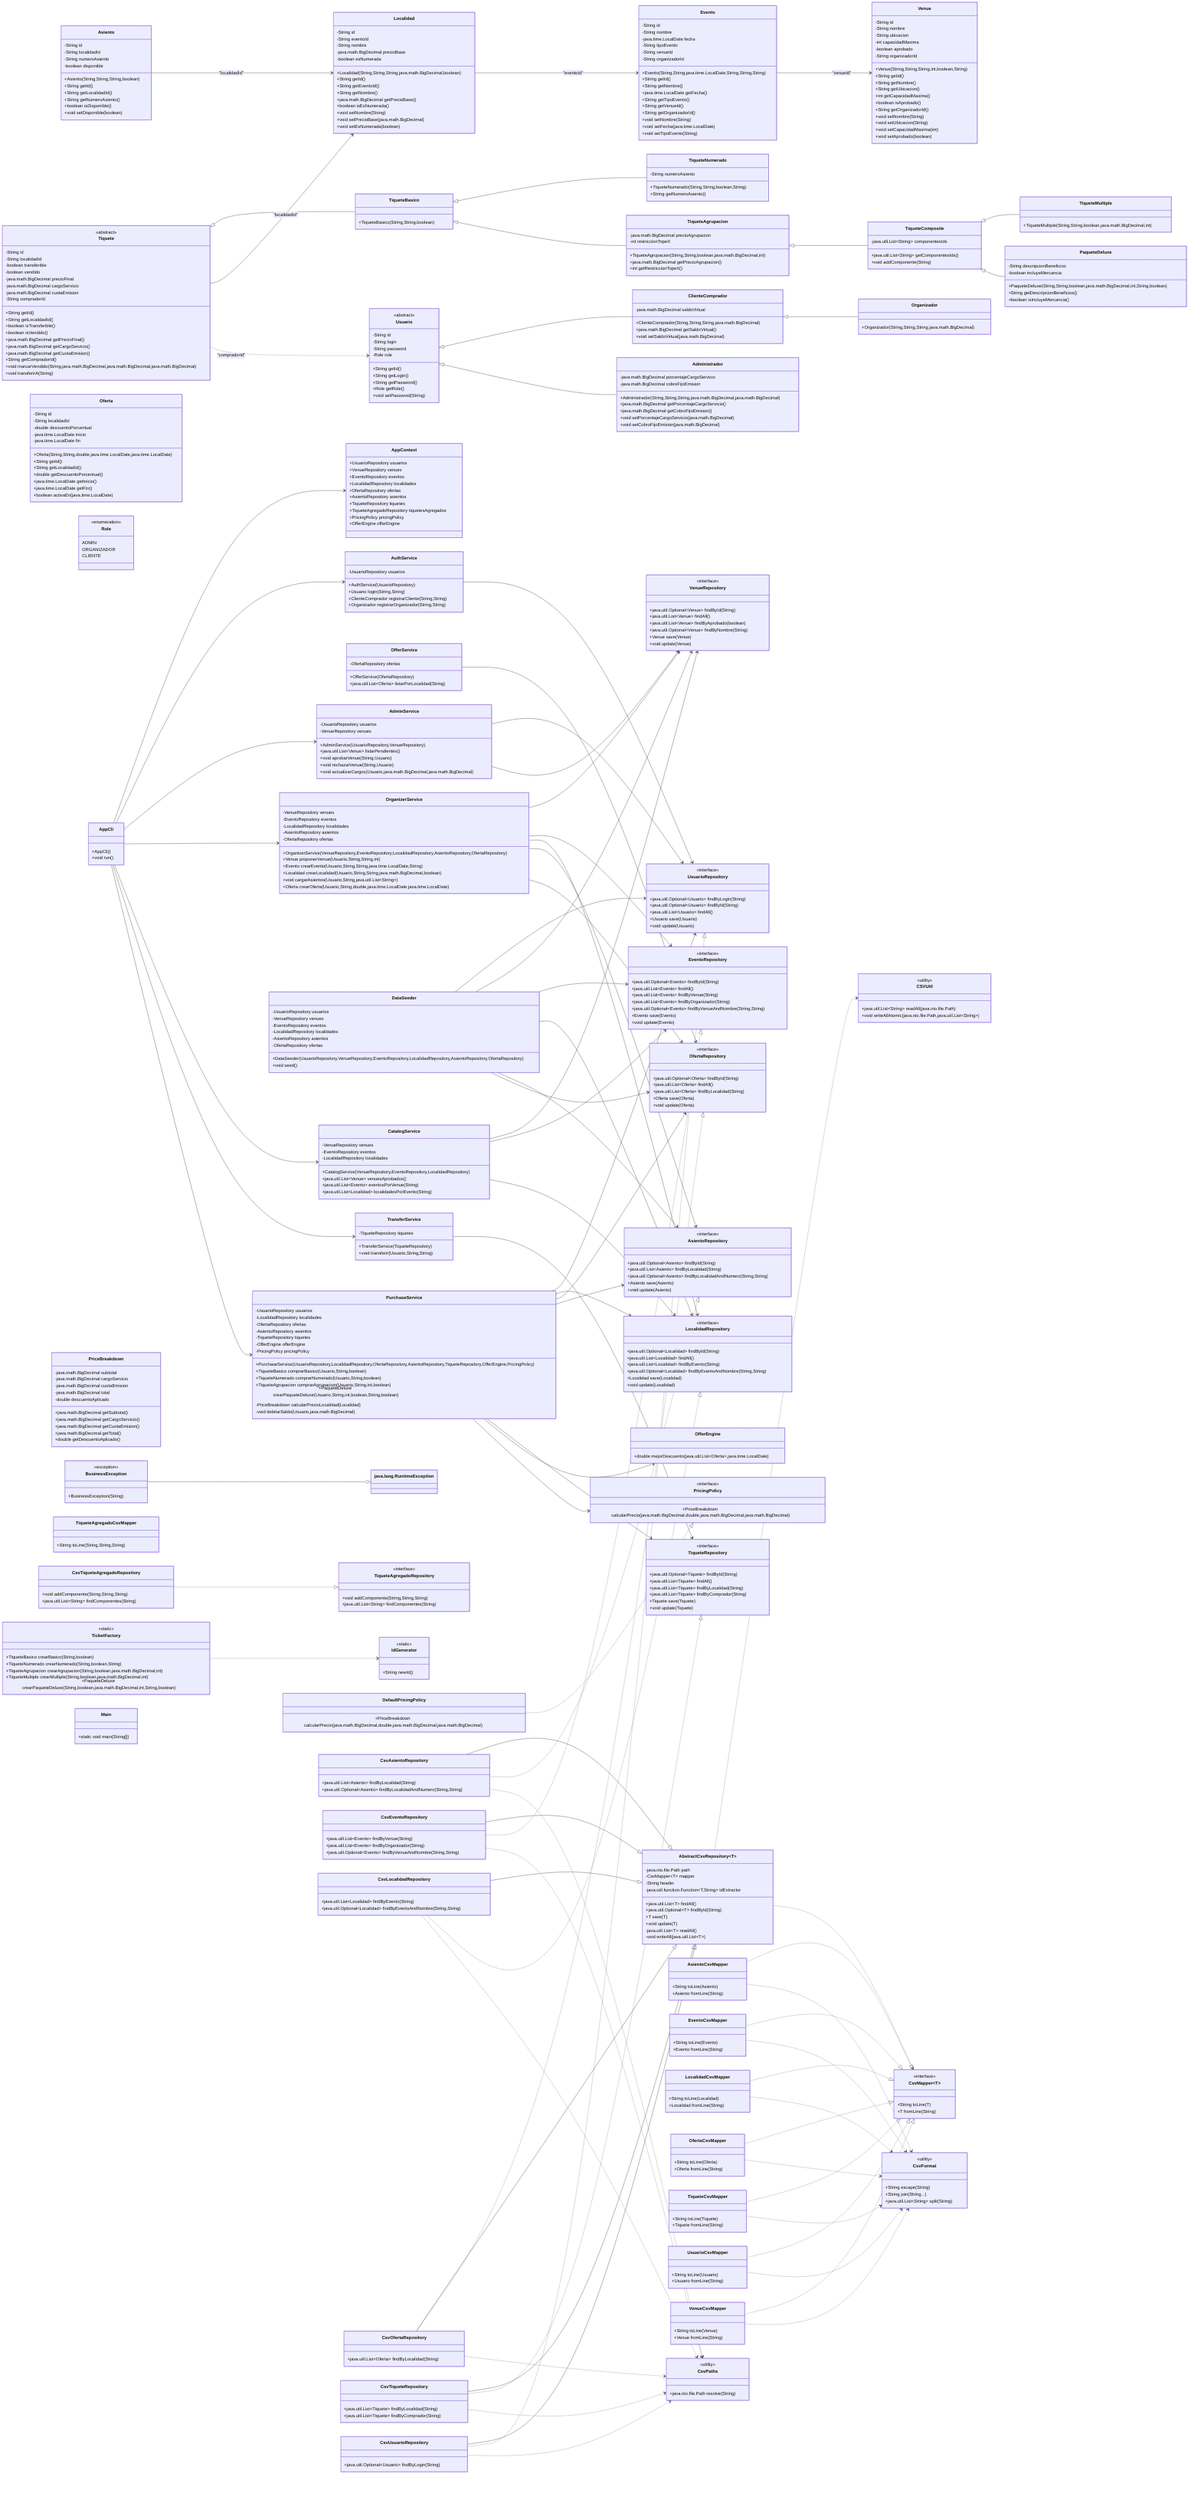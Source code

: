 %% Diagrama de clases (detallado) - Proyecto1
%% Incluye clases, atributos, métodos públicos clave y relaciones
classDiagram
direction LR

%% ===================== application.service =====================
class AppContext {
  +UsuarioRepository usuarios
  +VenueRepository venues
  +EventoRepository eventos
  +LocalidadRepository localidades
  +OfertaRepository ofertas
  +AsientoRepository asientos
  +TiqueteRepository tiquetes
  +TiqueteAgregadoRepository tiquetesAgregados
  +PricingPolicy pricingPolicy
  +OfferEngine offerEngine
}

class AuthService {
  -UsuarioRepository usuarios
  +AuthService(UsuarioRepository)
  +Usuario login(String,String)
  +ClienteComprador registrarCliente(String,String)
  +Organizador registrarOrganizador(String,String)
}

class AdminService {
  -UsuarioRepository usuarios
  -VenueRepository venues
  +AdminService(UsuarioRepository,VenueRepository)
  +java.util.List~Venue~ listarPendientes()
  +void aprobarVenue(String,Usuario)
  +void rechazarVenue(String,Usuario)
  +void actualizarCargos(Usuario,java.math.BigDecimal,java.math.BigDecimal)
}

class OrganizerService {
  -VenueRepository venues
  -EventoRepository eventos
  -LocalidadRepository localidades
  -AsientoRepository asientos
  -OfertaRepository ofertas
  +OrganizerService(VenueRepository,EventoRepository,LocalidadRepository,AsientoRepository,OfertaRepository)
  +Venue proponerVenue(Usuario,String,String,int)
  +Evento crearEvento(Usuario,String,String,java.time.LocalDate,String)
  +Localidad crearLocalidad(Usuario,String,String,java.math.BigDecimal,boolean)
  +void cargarAsientos(Usuario,String,java.util.List~String~)
  +Oferta crearOferta(Usuario,String,double,java.time.LocalDate,java.time.LocalDate)
}

class CatalogService {
  -VenueRepository venues
  -EventoRepository eventos
  -LocalidadRepository localidades
  +CatalogService(VenueRepository,EventoRepository,LocalidadRepository)
  +java.util.List~Venue~ venuesAprobados()
  +java.util.List~Evento~ eventosPorVenue(String)
  +java.util.List~Localidad~ localidadesPorEvento(String)
}

class OfferService {
  -OfertaRepository ofertas
  +OfferService(OfertaRepository)
  +java.util.List~Oferta~ listarPorLocalidad(String)
}

class PurchaseService {
  -UsuarioRepository usuarios
  -LocalidadRepository localidades
  -OfertaRepository ofertas
  -AsientoRepository asientos
  -TiqueteRepository tiquetes
  -OfferEngine offerEngine
  -PricingPolicy pricingPolicy
  +PurchaseService(UsuarioRepository,LocalidadRepository,OfertaRepository,AsientoRepository,TiqueteRepository,OfferEngine,PricingPolicy)
  +TiqueteBasico comprarBasico(Usuario,String,boolean)
  +TiqueteNumerado comprarNumerado(Usuario,String,boolean)
  +TiqueteAgrupacion comprarAgrupacion(Usuario,String,int,boolean)
  +PaqueteDeluxe crearPaqueteDeluxe(Usuario,String,int,boolean,String,boolean)
  -PriceBreakdown calcularPrecioLocalidad(Localidad)
  -void debitarSaldo(Usuario,java.math.BigDecimal)
}

class TransferService {
  -TiqueteRepository tiquetes
  +TransferService(TiqueteRepository)
  +void transferir(Usuario,String,String)
}

class DataSeeder {
  -UsuarioRepository usuarios
  -VenueRepository venues
  -EventoRepository eventos
  -LocalidadRepository localidades
  -AsientoRepository asientos
  -OfertaRepository ofertas
  +DataSeeder(UsuarioRepository,VenueRepository,EventoRepository,LocalidadRepository,AsientoRepository,OfertaRepository)
  +void seed()
}

%% ===================== domain.exception =====================
class BusinessException {
  <<exception>>
  +BusinessException(String)
}
BusinessException --|> java.lang.RuntimeException

%% ===================== domain.model =====================
class Asiento {
  -String id
  -String localidadId
  -String numeroAsiento
  -boolean disponible
  +Asiento(String,String,String,boolean)
  +String getId()
  +String getLocalidadId()
  +String getNumeroAsiento()
  +boolean isDisponible()
  +void setDisponible(boolean)
}

class Localidad {
  -String id
  -String eventoId
  -String nombre
  -java.math.BigDecimal precioBase
  -boolean esNumerada
  +Localidad(String,String,String,java.math.BigDecimal,boolean)
  +String getId()
  +String getEventoId()
  +String getNombre()
  +java.math.BigDecimal getPrecioBase()
  +boolean isEsNumerada()
  +void setNombre(String)
  +void setPrecioBase(java.math.BigDecimal)
  +void setEsNumerada(boolean)
}

class Evento {
  -String id
  -String nombre
  -java.time.LocalDate fecha
  -String tipoEvento
  -String venueId
  -String organizadorId
  +Evento(String,String,java.time.LocalDate,String,String,String)
  +String getId()
  +String getNombre()
  +java.time.LocalDate getFecha()
  +String getTipoEvento()
  +String getVenueId()
  +String getOrganizadorId()
  +void setNombre(String)
  +void setFecha(java.time.LocalDate)
  +void setTipoEvento(String)
}

class Oferta {
  -String id
  -String localidadId
  -double descuentoPorcentual
  -java.time.LocalDate inicio
  -java.time.LocalDate fin
  +Oferta(String,String,double,java.time.LocalDate,java.time.LocalDate)
  +String getId()
  +String getLocalidadId()
  +double getDescuentoPorcentual()
  +java.time.LocalDate getInicio()
  +java.time.LocalDate getFin()
  +boolean activaEn(java.time.LocalDate)
}

class Venue {
  -String id
  -String nombre
  -String ubicacion
  -int capacidadMaxima
  -boolean aprobado
  -String organizadorId
  +Venue(String,String,String,int,boolean,String)
  +String getId()
  +String getNombre()
  +String getUbicacion()
  +int getCapacidadMaxima()
  +boolean isAprobado()
  +String getOrganizadorId()
  +void setNombre(String)
  +void setUbicacion(String)
  +void setCapacidadMaxima(int)
  +void setAprobado(boolean)
}

class Usuario {
  <<abstract>>
  -String id
  -String login
  -String password
  -Role role
  +String getId()
  +String getLogin()
  +String getPassword()
  +Role getRole()
  +void setPassword(String)
}

class ClienteComprador {
  -java.math.BigDecimal saldoVirtual
  +ClienteComprador(String,String,String,java.math.BigDecimal)
  +java.math.BigDecimal getSaldoVirtual()
  +void setSaldoVirtual(java.math.BigDecimal)
}

class Administrador {
  -java.math.BigDecimal porcentajeCargoServicio
  -java.math.BigDecimal cobroFijoEmision
  +Administrador(String,String,String,java.math.BigDecimal,java.math.BigDecimal)
  +java.math.BigDecimal getPorcentajeCargoServicio()
  +java.math.BigDecimal getCobroFijoEmision()
  +void setPorcentajeCargoServicio(java.math.BigDecimal)
  +void setCobroFijoEmision(java.math.BigDecimal)
}

class Organizador {
  +Organizador(String,String,String,java.math.BigDecimal)
}

class Role {
  <<enumeration>>
  ADMIN
  ORGANIZADOR
  CLIENTE
}

class Tiquete {
  <<abstract>>
  -String id
  -String localidadId
  -boolean transferible
  -boolean vendido
  -java.math.BigDecimal precioFinal
  -java.math.BigDecimal cargoServicio
  -java.math.BigDecimal cuotaEmision
  -String compradorId
  +String getId()
  +String getLocalidadId()
  +boolean isTransferible()
  +boolean isVendido()
  +java.math.BigDecimal getPrecioFinal()
  +java.math.BigDecimal getCargoServicio()
  +java.math.BigDecimal getCuotaEmision()
  +String getCompradorId()
  +void marcarVendido(String,java.math.BigDecimal,java.math.BigDecimal,java.math.BigDecimal)
  +void transferirA(String)
}

class TiqueteBasico {
  +TiqueteBasico(String,String,boolean)
}

class TiqueteNumerado {
  -String numeroAsiento
  +TiqueteNumerado(String,String,boolean,String)
  +String getNumeroAsiento()
}

class TiqueteAgrupacion {
  -java.math.BigDecimal precioAgrupacion
  -int restriccionTopeX
  +TiqueteAgrupacion(String,String,boolean,java.math.BigDecimal,int)
  +java.math.BigDecimal getPrecioAgrupacion()
  +int getRestriccionTopeX()
}

class TiqueteComposite {
  -java.util.List~String~ componentesIds
  +java.util.List~String~ getComponentesIds()
  +void addComponente(String)
}

class TiqueteMultiple {
  +TiqueteMultiple(String,String,boolean,java.math.BigDecimal,int)
}

class PaqueteDeluxe {
  -String descripcionBeneficios
  -boolean incluyeMercancia
  +PaqueteDeluxe(String,String,boolean,java.math.BigDecimal,int,String,boolean)
  +String getDescripcionBeneficios()
  +boolean isIncluyeMercancia()
}

Usuario <|-- ClienteComprador
Usuario <|-- Administrador
ClienteComprador <|-- Organizador
Tiquete <|-- TiqueteBasico
TiqueteBasico <|-- TiqueteNumerado
TiqueteBasico <|-- TiqueteAgrupacion
TiqueteAgrupacion <|-- TiqueteComposite
TiqueteComposite <|-- TiqueteMultiple
TiqueteComposite <|-- PaqueteDeluxe

Localidad --> Evento : "eventoId"
Asiento --> Localidad : "localidadId"
Evento --> Venue : "venueId"
Tiquete --> Localidad : "localidadId"
Tiquete ..> Usuario : "compradorId"

%% ===================== domain.repository =====================
class AsientoRepository {
  <<interface>>
  +java.util.Optional~Asiento~ findById(String)
  +java.util.List~Asiento~ findByLocalidad(String)
  +java.util.Optional~Asiento~ findByLocalidadAndNumero(String,String)
  +Asiento save(Asiento)
  +void update(Asiento)
}
class EventoRepository {
  <<interface>>
  +java.util.Optional~Evento~ findById(String)
  +java.util.List~Evento~ findAll()
  +java.util.List~Evento~ findByVenue(String)
  +java.util.List~Evento~ findByOrganizador(String)
  +java.util.Optional~Evento~ findByVenueAndNombre(String,String)
  +Evento save(Evento)
  +void update(Evento)
}
class LocalidadRepository {
  <<interface>>
  +java.util.Optional~Localidad~ findById(String)
  +java.util.List~Localidad~ findAll()
  +java.util.List~Localidad~ findByEvento(String)
  +java.util.Optional~Localidad~ findByEventoAndNombre(String,String)
  +Localidad save(Localidad)
  +void update(Localidad)
}
class VenueRepository {
  <<interface>>
  +java.util.Optional~Venue~ findById(String)
  +java.util.List~Venue~ findAll()
  +java.util.List~Venue~ findByAprobado(boolean)
  +java.util.Optional~Venue~ findByNombre(String)
  +Venue save(Venue)
  +void update(Venue)
}
class OfertaRepository {
  <<interface>>
  +java.util.Optional~Oferta~ findById(String)
  +java.util.List~Oferta~ findAll()
  +java.util.List~Oferta~ findByLocalidad(String)
  +Oferta save(Oferta)
  +void update(Oferta)
}
class TiqueteRepository {
  <<interface>>
  +java.util.Optional~Tiquete~ findById(String)
  +java.util.List~Tiquete~ findAll()
  +java.util.List~Tiquete~ findByLocalidad(String)
  +java.util.List~Tiquete~ findByComprador(String)
  +Tiquete save(Tiquete)
  +void update(Tiquete)
}
class TiqueteAgregadoRepository {
  <<interface>>
  +void addComponente(String,String,String)
  +java.util.List~String~ findComponentes(String)
}
class UsuarioRepository {
  <<interface>>
  +java.util.Optional~Usuario~ findByLogin(String)
  +java.util.Optional~Usuario~ findById(String)
  +java.util.List~Usuario~ findAll()
  +Usuario save(Usuario)
  +void update(Usuario)
}

%% ===================== domain.service =====================
class IdGenerator {
  <<static>>
  +String newId()
}
class OfferEngine {
  +double mejorDescuento(java.util.List~Oferta~,java.time.LocalDate)
}
class PricingPolicy {
  <<interface>>
  +PriceBreakdown calcularPrecio(java.math.BigDecimal,double,java.math.BigDecimal,java.math.BigDecimal)
}
class DefaultPricingPolicy {
  +PriceBreakdown calcularPrecio(java.math.BigDecimal,double,java.math.BigDecimal,java.math.BigDecimal)
}
class PriceBreakdown {
  -java.math.BigDecimal subtotal
  -java.math.BigDecimal cargoServicio
  -java.math.BigDecimal cuotaEmision
  -java.math.BigDecimal total
  -double descuentoAplicado
  +java.math.BigDecimal getSubtotal()
  +java.math.BigDecimal getCargoServicio()
  +java.math.BigDecimal getCuotaEmision()
  +java.math.BigDecimal getTotal()
  +double getDescuentoAplicado()
}
class TicketFactory {
  <<static>>
  +TiqueteBasico crearBasico(String,boolean)
  +TiqueteNumerado crearNumerado(String,boolean,String)
  +TiqueteAgrupacion crearAgrupacion(String,boolean,java.math.BigDecimal,int)
  +TiqueteMultiple crearMultiple(String,boolean,java.math.BigDecimal,int)
  +PaqueteDeluxe crearPaqueteDeluxe(String,boolean,java.math.BigDecimal,int,String,boolean)
}
DefaultPricingPolicy ..|> PricingPolicy

%% ===================== infrastructure.csv =====================
class CSVUtil {
  <<utility>>
  +java.util.List~String~ readAll(java.nio.file.Path)
  +void writeAllAtomic(java.nio.file.Path,java.util.List~String~)
}
class CsvFormat {
  <<utility>>
  +String escape(String)
  +String join(String...)
  +java.util.List~String~ split(String)
}
class CsvPaths {
  <<utility>>
  +java.nio.file.Path resolve(String)
}

class CsvMapper~T~ {
  <<interface>>
  +String toLine(T)
  +T fromLine(String)
}
class AsientoCsvMapper {
  +String toLine(Asiento)
  +Asiento fromLine(String)
}
class EventoCsvMapper {
  +String toLine(Evento)
  +Evento fromLine(String)
}
class LocalidadCsvMapper {
  +String toLine(Localidad)
  +Localidad fromLine(String)
}
class OfertaCsvMapper {
  +String toLine(Oferta)
  +Oferta fromLine(String)
}
class TiqueteCsvMapper {
  +String toLine(Tiquete)
  +Tiquete fromLine(String)
}
class TiqueteAgregadoCsvMapper {
  +String toLine(String,String,String)
}
class UsuarioCsvMapper {
  +String toLine(Usuario)
  +Usuario fromLine(String)
}
class VenueCsvMapper {
  +String toLine(Venue)
  +Venue fromLine(String)
}
AsientoCsvMapper ..|> CsvMapper
EventoCsvMapper ..|> CsvMapper
LocalidadCsvMapper ..|> CsvMapper
OfertaCsvMapper ..|> CsvMapper
TiqueteCsvMapper ..|> CsvMapper
UsuarioCsvMapper ..|> CsvMapper
VenueCsvMapper ..|> CsvMapper

class AbstractCsvRepository~T~ {
  -java.nio.file.Path path
  -CsvMapper~T~ mapper
  -String header
  -java.util.function.Function~T,String~ idExtractor
  +java.util.List~T~ findAll()
  +java.util.Optional~T~ findById(String)
  +T save(T)
  +void update(T)
  -java.util.List~T~ readAll()
  -void writeAll(java.util.List~T~)
}

class CsvAsientoRepository {
  +java.util.List~Asiento~ findByLocalidad(String)
  +java.util.Optional~Asiento~ findByLocalidadAndNumero(String,String)
}
class CsvEventoRepository {
  +java.util.List~Evento~ findByVenue(String)
  +java.util.List~Evento~ findByOrganizador(String)
  +java.util.Optional~Evento~ findByVenueAndNombre(String,String)
}
class CsvLocalidadRepository {
  +java.util.List~Localidad~ findByEvento(String)
  +java.util.Optional~Localidad~ findByEventoAndNombre(String,String)
}
class CsvOfertaRepository {
  +java.util.List~Oferta~ findByLocalidad(String)
}
class CsvTiqueteRepository {
  +java.util.List~Tiquete~ findByLocalidad(String)
  +java.util.List~Tiquete~ findByComprador(String)
}
class CsvUsuarioRepository {
  +java.util.Optional~Usuario~ findByLogin(String)
}
class CsvTiqueteAgregadoRepository {
  +void addComponente(String,String,String)
  +java.util.List~String~ findComponentes(String)
}

CsvAsientoRepository --|> AbstractCsvRepository
CsvEventoRepository --|> AbstractCsvRepository
CsvLocalidadRepository --|> AbstractCsvRepository
CsvOfertaRepository --|> AbstractCsvRepository
CsvTiqueteRepository --|> AbstractCsvRepository
CsvUsuarioRepository --|> AbstractCsvRepository

CsvAsientoRepository ..|> AsientoRepository
CsvEventoRepository ..|> EventoRepository
CsvLocalidadRepository ..|> LocalidadRepository
CsvOfertaRepository ..|> OfertaRepository
CsvTiqueteRepository ..|> TiqueteRepository
CsvUsuarioRepository ..|> UsuarioRepository
CsvTiqueteAgregadoRepository ..|> TiqueteAgregadoRepository

AbstractCsvRepository ..> CSVUtil
AbstractCsvRepository ..> CsvMapper
CsvAsientoRepository ..> CsvPaths
CsvEventoRepository ..> CsvPaths
CsvLocalidadRepository ..> CsvPaths
CsvOfertaRepository ..> CsvPaths
CsvTiqueteRepository ..> CsvPaths
CsvUsuarioRepository ..> CsvPaths
AsientoCsvMapper ..> CsvFormat
EventoCsvMapper ..> CsvFormat
LocalidadCsvMapper ..> CsvFormat
OfertaCsvMapper ..> CsvFormat
TiqueteCsvMapper ..> CsvFormat
UsuarioCsvMapper ..> CsvFormat
VenueCsvMapper ..> CsvFormat

%% ===================== presentation & main =====================
class AppCli {
  +AppCli()
  +void run()
}
class Main {
  +static void main(String[])
}

%% ===================== Relaciones de uso entre servicios y repos =====================
AuthService --> UsuarioRepository
AdminService --> UsuarioRepository
AdminService --> VenueRepository
OrganizerService --> VenueRepository
OrganizerService --> EventoRepository
OrganizerService --> LocalidadRepository
OrganizerService --> AsientoRepository
OrganizerService --> OfertaRepository
CatalogService --> VenueRepository
CatalogService --> EventoRepository
CatalogService --> LocalidadRepository
OfferService --> OfertaRepository
PurchaseService --> UsuarioRepository
PurchaseService --> LocalidadRepository
PurchaseService --> OfertaRepository
PurchaseService --> AsientoRepository
PurchaseService --> TiqueteRepository
PurchaseService --> OfferEngine
PurchaseService --> PricingPolicy
TransferService --> TiqueteRepository
DataSeeder --> UsuarioRepository
DataSeeder --> VenueRepository
DataSeeder --> EventoRepository
DataSeeder --> LocalidadRepository
DataSeeder --> AsientoRepository
DataSeeder --> OfertaRepository
TicketFactory ..> IdGenerator

AppCli --> AppContext
AppCli --> AuthService
AppCli --> AdminService
AppCli --> OrganizerService
AppCli --> CatalogService
AppCli --> TransferService
AppCli --> PurchaseService